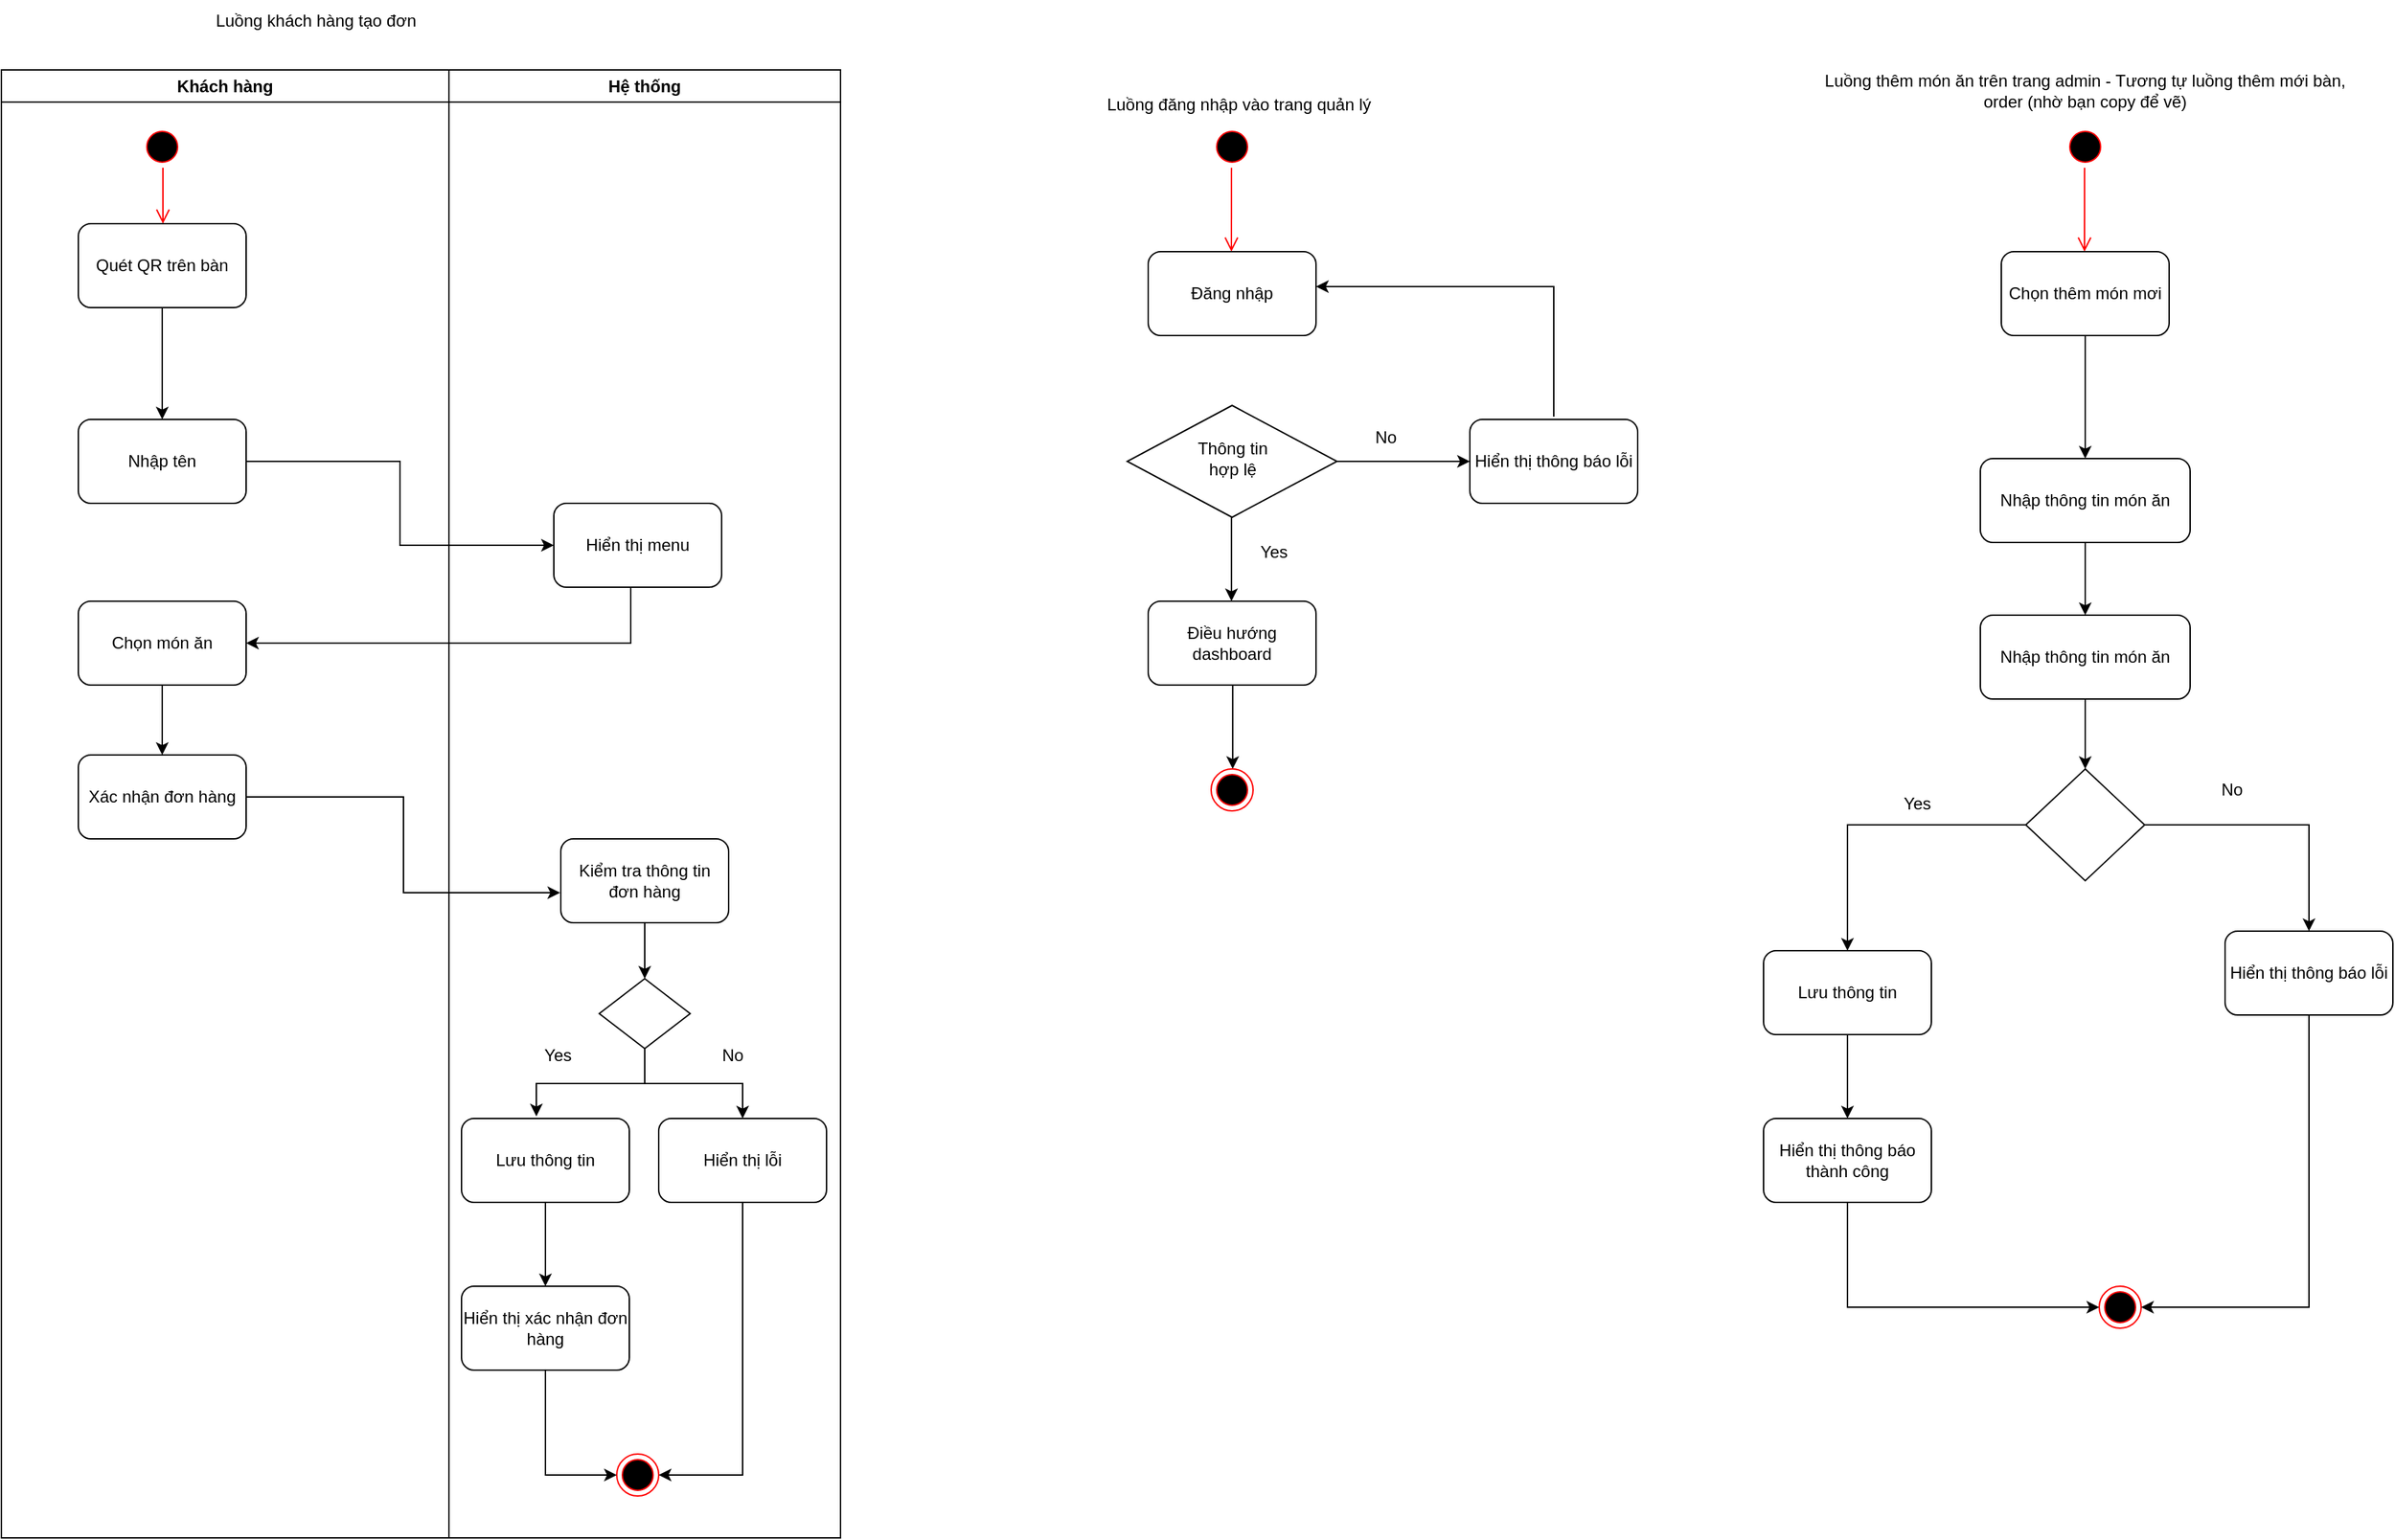 <mxfile version="24.7.17">
  <diagram name="Page-1" id="e7e014a7-5840-1c2e-5031-d8a46d1fe8dd">
    <mxGraphModel dx="2052" dy="1388" grid="1" gridSize="10" guides="1" tooltips="1" connect="1" arrows="1" fold="1" page="1" pageScale="1" pageWidth="1169" pageHeight="826" background="none" math="0" shadow="0">
      <root>
        <mxCell id="0" />
        <mxCell id="1" parent="0" />
        <mxCell id="2qMucZgg_f5K5NUlIa36-111" value="" style="ellipse;shape=startState;fillColor=#000000;strokeColor=#ff0000;" vertex="1" parent="1">
          <mxGeometry x="1585" y="190" width="30" height="30" as="geometry" />
        </mxCell>
        <mxCell id="2qMucZgg_f5K5NUlIa36-113" value="" style="edgeStyle=elbowEdgeStyle;elbow=horizontal;verticalAlign=bottom;endArrow=open;endSize=8;strokeColor=#FF0000;endFill=1;rounded=0;entryX=0.5;entryY=0;entryDx=0;entryDy=0;" edge="1" parent="1">
          <mxGeometry x="40" y="20" as="geometry">
            <mxPoint x="1599.55" y="280" as="targetPoint" />
            <mxPoint x="1599.55" y="220" as="sourcePoint" />
          </mxGeometry>
        </mxCell>
        <mxCell id="2qMucZgg_f5K5NUlIa36-114" value="" style="rhombus;whiteSpace=wrap;html=1;" vertex="1" parent="1">
          <mxGeometry x="1525" y="390" width="150" height="80" as="geometry" />
        </mxCell>
        <mxCell id="2qMucZgg_f5K5NUlIa36-115" value="Thông tin hợp lệ" style="text;html=1;align=center;verticalAlign=middle;whiteSpace=wrap;rounded=0;" vertex="1" parent="1">
          <mxGeometry x="1562.5" y="413" width="75" height="30" as="geometry" />
        </mxCell>
        <mxCell id="2qMucZgg_f5K5NUlIa36-116" value="Điều hướng dashboard" style="rounded=1;whiteSpace=wrap;html=1;" vertex="1" parent="1">
          <mxGeometry x="1540" y="530" width="120" height="60" as="geometry" />
        </mxCell>
        <mxCell id="2qMucZgg_f5K5NUlIa36-108" value="" style="ellipse;shape=endState;fillColor=#000000;strokeColor=#ff0000" vertex="1" parent="1">
          <mxGeometry x="2220" y="1020" width="30" height="30" as="geometry" />
        </mxCell>
        <mxCell id="2qMucZgg_f5K5NUlIa36-118" value="" style="edgeStyle=orthogonalEdgeStyle;rounded=0;orthogonalLoop=1;jettySize=auto;html=1;endArrow=classic;endFill=1;entryX=0.5;entryY=0;entryDx=0;entryDy=0;" edge="1" parent="1">
          <mxGeometry relative="1" as="geometry">
            <mxPoint x="1599.55" y="470" as="sourcePoint" />
            <mxPoint x="1599.55" y="530" as="targetPoint" />
          </mxGeometry>
        </mxCell>
        <mxCell id="2qMucZgg_f5K5NUlIa36-119" value="" style="edgeStyle=orthogonalEdgeStyle;rounded=0;orthogonalLoop=1;jettySize=auto;html=1;endArrow=classic;endFill=1;entryX=0.5;entryY=0;entryDx=0;entryDy=0;" edge="1" parent="1">
          <mxGeometry relative="1" as="geometry">
            <mxPoint x="1600.41" y="590" as="sourcePoint" />
            <mxPoint x="1600.41" y="650" as="targetPoint" />
          </mxGeometry>
        </mxCell>
        <mxCell id="2qMucZgg_f5K5NUlIa36-120" value="Yes" style="text;html=1;align=center;verticalAlign=middle;whiteSpace=wrap;rounded=0;" vertex="1" parent="1">
          <mxGeometry x="1600" y="480" width="60" height="30" as="geometry" />
        </mxCell>
        <mxCell id="2qMucZgg_f5K5NUlIa36-121" value="Hiển thị thông báo lỗi" style="rounded=1;whiteSpace=wrap;html=1;" vertex="1" parent="1">
          <mxGeometry x="1770" y="400" width="120" height="60" as="geometry" />
        </mxCell>
        <mxCell id="2qMucZgg_f5K5NUlIa36-122" value="" style="edgeStyle=orthogonalEdgeStyle;rounded=0;orthogonalLoop=1;jettySize=auto;html=1;endArrow=classic;endFill=1;entryX=0;entryY=0.5;entryDx=0;entryDy=0;exitX=1;exitY=0.5;exitDx=0;exitDy=0;" edge="1" parent="1" source="2qMucZgg_f5K5NUlIa36-114" target="2qMucZgg_f5K5NUlIa36-121">
          <mxGeometry relative="1" as="geometry">
            <mxPoint x="1690" y="430" as="sourcePoint" />
            <mxPoint x="1690" y="490" as="targetPoint" />
            <Array as="points" />
          </mxGeometry>
        </mxCell>
        <mxCell id="2qMucZgg_f5K5NUlIa36-123" value="No" style="text;html=1;align=center;verticalAlign=middle;whiteSpace=wrap;rounded=0;" vertex="1" parent="1">
          <mxGeometry x="1680" y="398" width="60" height="30" as="geometry" />
        </mxCell>
        <mxCell id="2qMucZgg_f5K5NUlIa36-124" value="" style="endArrow=classic;html=1;rounded=0;entryX=1;entryY=0.5;entryDx=0;entryDy=0;" edge="1" parent="1">
          <mxGeometry width="50" height="50" relative="1" as="geometry">
            <mxPoint x="1830" y="398" as="sourcePoint" />
            <mxPoint x="1660" y="305" as="targetPoint" />
            <Array as="points">
              <mxPoint x="1830" y="305" />
            </Array>
          </mxGeometry>
        </mxCell>
        <mxCell id="2qMucZgg_f5K5NUlIa36-125" value="Đăng nhập" style="rounded=1;whiteSpace=wrap;html=1;" vertex="1" parent="1">
          <mxGeometry x="1540" y="280" width="120" height="60" as="geometry" />
        </mxCell>
        <mxCell id="2qMucZgg_f5K5NUlIa36-128" value="Luồng đăng nhập vào trang quản lý" style="text;html=1;align=center;verticalAlign=middle;whiteSpace=wrap;rounded=0;" vertex="1" parent="1">
          <mxGeometry x="1490" y="160" width="230" height="30" as="geometry" />
        </mxCell>
        <mxCell id="2qMucZgg_f5K5NUlIa36-129" value="" style="ellipse;shape=startState;fillColor=#000000;strokeColor=#ff0000;" vertex="1" parent="1">
          <mxGeometry x="2195" y="190" width="30" height="30" as="geometry" />
        </mxCell>
        <mxCell id="2qMucZgg_f5K5NUlIa36-130" value="" style="edgeStyle=elbowEdgeStyle;elbow=horizontal;verticalAlign=bottom;endArrow=open;endSize=8;strokeColor=#FF0000;endFill=1;rounded=0;entryX=0.5;entryY=0;entryDx=0;entryDy=0;" edge="1" parent="1">
          <mxGeometry x="40" y="20" as="geometry">
            <mxPoint x="2209.55" y="280" as="targetPoint" />
            <mxPoint x="2209.55" y="220" as="sourcePoint" />
          </mxGeometry>
        </mxCell>
        <mxCell id="2qMucZgg_f5K5NUlIa36-146" value="" style="edgeStyle=orthogonalEdgeStyle;rounded=0;orthogonalLoop=1;jettySize=auto;html=1;" edge="1" parent="1" source="2qMucZgg_f5K5NUlIa36-133" target="2qMucZgg_f5K5NUlIa36-145">
          <mxGeometry relative="1" as="geometry" />
        </mxCell>
        <mxCell id="2qMucZgg_f5K5NUlIa36-133" value="Nhập thông tin món ăn" style="rounded=1;whiteSpace=wrap;html=1;" vertex="1" parent="1">
          <mxGeometry x="2135" y="428" width="150" height="60" as="geometry" />
        </mxCell>
        <mxCell id="2qMucZgg_f5K5NUlIa36-144" value="" style="edgeStyle=orthogonalEdgeStyle;rounded=0;orthogonalLoop=1;jettySize=auto;html=1;" edge="1" parent="1" source="2qMucZgg_f5K5NUlIa36-142" target="2qMucZgg_f5K5NUlIa36-133">
          <mxGeometry relative="1" as="geometry" />
        </mxCell>
        <mxCell id="2qMucZgg_f5K5NUlIa36-142" value="Chọn thêm món mơi" style="rounded=1;whiteSpace=wrap;html=1;" vertex="1" parent="1">
          <mxGeometry x="2150" y="280" width="120" height="60" as="geometry" />
        </mxCell>
        <mxCell id="2qMucZgg_f5K5NUlIa36-143" value="Luồng thêm món ăn trên trang admin - Tương tự luồng thêm mới bàn, order (nhờ bạn copy để vẽ)" style="text;html=1;align=center;verticalAlign=middle;whiteSpace=wrap;rounded=0;" vertex="1" parent="1">
          <mxGeometry x="2020" y="150" width="380" height="30" as="geometry" />
        </mxCell>
        <mxCell id="2qMucZgg_f5K5NUlIa36-149" value="" style="edgeStyle=orthogonalEdgeStyle;rounded=0;orthogonalLoop=1;jettySize=auto;html=1;" edge="1" parent="1" source="2qMucZgg_f5K5NUlIa36-145" target="2qMucZgg_f5K5NUlIa36-148">
          <mxGeometry relative="1" as="geometry" />
        </mxCell>
        <mxCell id="2qMucZgg_f5K5NUlIa36-145" value="Nhập thông tin món ăn" style="rounded=1;whiteSpace=wrap;html=1;" vertex="1" parent="1">
          <mxGeometry x="2135" y="540" width="150" height="60" as="geometry" />
        </mxCell>
        <mxCell id="2qMucZgg_f5K5NUlIa36-148" value="" style="rhombus;whiteSpace=wrap;html=1;" vertex="1" parent="1">
          <mxGeometry x="2167.5" y="650" width="85" height="80" as="geometry" />
        </mxCell>
        <mxCell id="2qMucZgg_f5K5NUlIa36-160" value="" style="edgeStyle=orthogonalEdgeStyle;rounded=0;orthogonalLoop=1;jettySize=auto;html=1;" edge="1" parent="1" source="2qMucZgg_f5K5NUlIa36-151" target="2qMucZgg_f5K5NUlIa36-153">
          <mxGeometry relative="1" as="geometry" />
        </mxCell>
        <mxCell id="2qMucZgg_f5K5NUlIa36-151" value="Lưu thông tin" style="rounded=1;whiteSpace=wrap;html=1;" vertex="1" parent="1">
          <mxGeometry x="1980" y="780" width="120" height="60" as="geometry" />
        </mxCell>
        <mxCell id="2qMucZgg_f5K5NUlIa36-152" value="Hiển thị thông báo lỗi" style="rounded=1;whiteSpace=wrap;html=1;" vertex="1" parent="1">
          <mxGeometry x="2310" y="766" width="120" height="60" as="geometry" />
        </mxCell>
        <mxCell id="2qMucZgg_f5K5NUlIa36-153" value="Hiển thị thông báo thành công" style="rounded=1;whiteSpace=wrap;html=1;" vertex="1" parent="1">
          <mxGeometry x="1980" y="900" width="120" height="60" as="geometry" />
        </mxCell>
        <mxCell id="2qMucZgg_f5K5NUlIa36-155" value="" style="endArrow=classic;html=1;rounded=0;exitX=0;exitY=0.5;exitDx=0;exitDy=0;entryX=0.5;entryY=0;entryDx=0;entryDy=0;" edge="1" parent="1" source="2qMucZgg_f5K5NUlIa36-148" target="2qMucZgg_f5K5NUlIa36-151">
          <mxGeometry width="50" height="50" relative="1" as="geometry">
            <mxPoint x="2160" y="690" as="sourcePoint" />
            <mxPoint x="2040" y="770" as="targetPoint" />
            <Array as="points">
              <mxPoint x="2040" y="690" />
            </Array>
          </mxGeometry>
        </mxCell>
        <mxCell id="2qMucZgg_f5K5NUlIa36-156" value="" style="endArrow=classic;html=1;rounded=0;entryX=0.5;entryY=0;entryDx=0;entryDy=0;exitX=1;exitY=0.5;exitDx=0;exitDy=0;" edge="1" parent="1" source="2qMucZgg_f5K5NUlIa36-148" target="2qMucZgg_f5K5NUlIa36-152">
          <mxGeometry width="50" height="50" relative="1" as="geometry">
            <mxPoint x="2200" y="820" as="sourcePoint" />
            <mxPoint x="2040" y="810" as="targetPoint" />
            <Array as="points">
              <mxPoint x="2370" y="690" />
            </Array>
          </mxGeometry>
        </mxCell>
        <mxCell id="2qMucZgg_f5K5NUlIa36-157" value="" style="ellipse;shape=endState;fillColor=#000000;strokeColor=#ff0000" vertex="1" parent="1">
          <mxGeometry x="1585" y="650" width="30" height="30" as="geometry" />
        </mxCell>
        <mxCell id="2qMucZgg_f5K5NUlIa36-158" value="Yes" style="text;html=1;align=center;verticalAlign=middle;whiteSpace=wrap;rounded=0;" vertex="1" parent="1">
          <mxGeometry x="2060" y="660" width="60" height="30" as="geometry" />
        </mxCell>
        <mxCell id="2qMucZgg_f5K5NUlIa36-159" value="No" style="text;html=1;align=center;verticalAlign=middle;whiteSpace=wrap;rounded=0;" vertex="1" parent="1">
          <mxGeometry x="2285" y="650" width="60" height="30" as="geometry" />
        </mxCell>
        <mxCell id="2qMucZgg_f5K5NUlIa36-161" value="" style="endArrow=classic;html=1;rounded=0;entryX=0;entryY=0.5;entryDx=0;entryDy=0;exitX=0.5;exitY=1;exitDx=0;exitDy=0;" edge="1" parent="1" source="2qMucZgg_f5K5NUlIa36-153" target="2qMucZgg_f5K5NUlIa36-108">
          <mxGeometry width="50" height="50" relative="1" as="geometry">
            <mxPoint x="2020" y="780" as="sourcePoint" />
            <mxPoint x="2200" y="1020" as="targetPoint" />
            <Array as="points">
              <mxPoint x="2040" y="1035" />
            </Array>
          </mxGeometry>
        </mxCell>
        <mxCell id="2qMucZgg_f5K5NUlIa36-162" value="" style="endArrow=classic;html=1;rounded=0;entryX=1;entryY=0.5;entryDx=0;entryDy=0;exitX=0.5;exitY=1;exitDx=0;exitDy=0;" edge="1" parent="1" source="2qMucZgg_f5K5NUlIa36-152" target="2qMucZgg_f5K5NUlIa36-108">
          <mxGeometry width="50" height="50" relative="1" as="geometry">
            <mxPoint x="2020" y="780" as="sourcePoint" />
            <mxPoint x="2070" y="730" as="targetPoint" />
            <Array as="points">
              <mxPoint x="2370" y="1035" />
            </Array>
          </mxGeometry>
        </mxCell>
        <mxCell id="2qMucZgg_f5K5NUlIa36-163" value="Khách hàng" style="swimlane;whiteSpace=wrap" vertex="1" parent="1">
          <mxGeometry x="720" y="150" width="320" height="1050" as="geometry" />
        </mxCell>
        <mxCell id="2qMucZgg_f5K5NUlIa36-164" value="" style="ellipse;shape=startState;fillColor=#000000;strokeColor=#ff0000;" vertex="1" parent="2qMucZgg_f5K5NUlIa36-163">
          <mxGeometry x="100" y="40" width="30" height="30" as="geometry" />
        </mxCell>
        <mxCell id="2qMucZgg_f5K5NUlIa36-165" value="" style="edgeStyle=elbowEdgeStyle;elbow=horizontal;verticalAlign=bottom;endArrow=open;endSize=8;strokeColor=#FF0000;endFill=1;rounded=0" edge="1" parent="2qMucZgg_f5K5NUlIa36-163" source="2qMucZgg_f5K5NUlIa36-164">
          <mxGeometry x="100" y="40" as="geometry">
            <mxPoint x="115.556" y="110" as="targetPoint" />
          </mxGeometry>
        </mxCell>
        <mxCell id="2qMucZgg_f5K5NUlIa36-230" value="" style="edgeStyle=orthogonalEdgeStyle;rounded=0;orthogonalLoop=1;jettySize=auto;html=1;" edge="1" parent="2qMucZgg_f5K5NUlIa36-163" source="2qMucZgg_f5K5NUlIa36-194" target="2qMucZgg_f5K5NUlIa36-196">
          <mxGeometry relative="1" as="geometry" />
        </mxCell>
        <mxCell id="2qMucZgg_f5K5NUlIa36-194" value="Quét QR trên bàn" style="rounded=1;whiteSpace=wrap;html=1;" vertex="1" parent="2qMucZgg_f5K5NUlIa36-163">
          <mxGeometry x="55" y="110" width="120" height="60" as="geometry" />
        </mxCell>
        <mxCell id="2qMucZgg_f5K5NUlIa36-196" value="Nhập tên" style="rounded=1;whiteSpace=wrap;html=1;" vertex="1" parent="2qMucZgg_f5K5NUlIa36-163">
          <mxGeometry x="55" y="250" width="120" height="60" as="geometry" />
        </mxCell>
        <mxCell id="2qMucZgg_f5K5NUlIa36-219" value="" style="edgeStyle=orthogonalEdgeStyle;rounded=0;orthogonalLoop=1;jettySize=auto;html=1;" edge="1" parent="2qMucZgg_f5K5NUlIa36-163" source="2qMucZgg_f5K5NUlIa36-198" target="2qMucZgg_f5K5NUlIa36-199">
          <mxGeometry relative="1" as="geometry" />
        </mxCell>
        <mxCell id="2qMucZgg_f5K5NUlIa36-198" value="Chọn món ăn" style="rounded=1;whiteSpace=wrap;html=1;" vertex="1" parent="2qMucZgg_f5K5NUlIa36-163">
          <mxGeometry x="55" y="380" width="120" height="60" as="geometry" />
        </mxCell>
        <mxCell id="2qMucZgg_f5K5NUlIa36-199" value="Xác nhận đơn hàng" style="rounded=1;whiteSpace=wrap;html=1;" vertex="1" parent="2qMucZgg_f5K5NUlIa36-163">
          <mxGeometry x="55" y="490" width="120" height="60" as="geometry" />
        </mxCell>
        <mxCell id="2qMucZgg_f5K5NUlIa36-172" value="Hệ thống" style="swimlane;whiteSpace=wrap" vertex="1" parent="1">
          <mxGeometry x="1040" y="150" width="280" height="1050" as="geometry" />
        </mxCell>
        <mxCell id="2qMucZgg_f5K5NUlIa36-191" value="" style="ellipse;shape=endState;fillColor=#000000;strokeColor=#ff0000" vertex="1" parent="2qMucZgg_f5K5NUlIa36-172">
          <mxGeometry x="120" y="990" width="30" height="30" as="geometry" />
        </mxCell>
        <mxCell id="2qMucZgg_f5K5NUlIa36-197" value="Hiển thị menu" style="rounded=1;whiteSpace=wrap;html=1;" vertex="1" parent="2qMucZgg_f5K5NUlIa36-172">
          <mxGeometry x="75" y="310" width="120" height="60" as="geometry" />
        </mxCell>
        <mxCell id="2qMucZgg_f5K5NUlIa36-221" value="" style="edgeStyle=orthogonalEdgeStyle;rounded=0;orthogonalLoop=1;jettySize=auto;html=1;" edge="1" parent="2qMucZgg_f5K5NUlIa36-172" source="2qMucZgg_f5K5NUlIa36-201" target="2qMucZgg_f5K5NUlIa36-202">
          <mxGeometry relative="1" as="geometry" />
        </mxCell>
        <mxCell id="2qMucZgg_f5K5NUlIa36-201" value="Kiểm tra thông tin đơn hàng" style="rounded=1;whiteSpace=wrap;html=1;" vertex="1" parent="2qMucZgg_f5K5NUlIa36-172">
          <mxGeometry x="80" y="550" width="120" height="60" as="geometry" />
        </mxCell>
        <mxCell id="2qMucZgg_f5K5NUlIa36-222" value="" style="edgeStyle=orthogonalEdgeStyle;rounded=0;orthogonalLoop=1;jettySize=auto;html=1;entryX=0.446;entryY=-0.025;entryDx=0;entryDy=0;entryPerimeter=0;" edge="1" parent="2qMucZgg_f5K5NUlIa36-172" source="2qMucZgg_f5K5NUlIa36-202" target="2qMucZgg_f5K5NUlIa36-205">
          <mxGeometry relative="1" as="geometry" />
        </mxCell>
        <mxCell id="2qMucZgg_f5K5NUlIa36-223" style="edgeStyle=orthogonalEdgeStyle;rounded=0;orthogonalLoop=1;jettySize=auto;html=1;entryX=0.5;entryY=0;entryDx=0;entryDy=0;" edge="1" parent="2qMucZgg_f5K5NUlIa36-172" source="2qMucZgg_f5K5NUlIa36-202" target="2qMucZgg_f5K5NUlIa36-206">
          <mxGeometry relative="1" as="geometry" />
        </mxCell>
        <mxCell id="2qMucZgg_f5K5NUlIa36-202" value="" style="rhombus;whiteSpace=wrap;html=1;" vertex="1" parent="2qMucZgg_f5K5NUlIa36-172">
          <mxGeometry x="107.5" y="650" width="65" height="50" as="geometry" />
        </mxCell>
        <mxCell id="2qMucZgg_f5K5NUlIa36-227" value="" style="edgeStyle=orthogonalEdgeStyle;rounded=0;orthogonalLoop=1;jettySize=auto;html=1;" edge="1" parent="2qMucZgg_f5K5NUlIa36-172" source="2qMucZgg_f5K5NUlIa36-205" target="2qMucZgg_f5K5NUlIa36-207">
          <mxGeometry relative="1" as="geometry" />
        </mxCell>
        <mxCell id="2qMucZgg_f5K5NUlIa36-205" value="Lưu thông tin" style="rounded=1;whiteSpace=wrap;html=1;" vertex="1" parent="2qMucZgg_f5K5NUlIa36-172">
          <mxGeometry x="9" y="750" width="120" height="60" as="geometry" />
        </mxCell>
        <mxCell id="2qMucZgg_f5K5NUlIa36-226" style="edgeStyle=orthogonalEdgeStyle;rounded=0;orthogonalLoop=1;jettySize=auto;html=1;entryX=1;entryY=0.5;entryDx=0;entryDy=0;" edge="1" parent="2qMucZgg_f5K5NUlIa36-172" source="2qMucZgg_f5K5NUlIa36-206" target="2qMucZgg_f5K5NUlIa36-191">
          <mxGeometry relative="1" as="geometry" />
        </mxCell>
        <mxCell id="2qMucZgg_f5K5NUlIa36-206" value="Hiển thị lỗi" style="rounded=1;whiteSpace=wrap;html=1;" vertex="1" parent="2qMucZgg_f5K5NUlIa36-172">
          <mxGeometry x="150" y="750" width="120" height="60" as="geometry" />
        </mxCell>
        <mxCell id="2qMucZgg_f5K5NUlIa36-228" style="edgeStyle=orthogonalEdgeStyle;rounded=0;orthogonalLoop=1;jettySize=auto;html=1;entryX=0;entryY=0.5;entryDx=0;entryDy=0;" edge="1" parent="2qMucZgg_f5K5NUlIa36-172" source="2qMucZgg_f5K5NUlIa36-207" target="2qMucZgg_f5K5NUlIa36-191">
          <mxGeometry relative="1" as="geometry" />
        </mxCell>
        <mxCell id="2qMucZgg_f5K5NUlIa36-207" value="Hiển thị xác nhận đơn hàng" style="rounded=1;whiteSpace=wrap;html=1;" vertex="1" parent="2qMucZgg_f5K5NUlIa36-172">
          <mxGeometry x="9" y="870" width="120" height="60" as="geometry" />
        </mxCell>
        <mxCell id="2qMucZgg_f5K5NUlIa36-224" value="Yes" style="text;html=1;align=center;verticalAlign=middle;whiteSpace=wrap;rounded=0;" vertex="1" parent="2qMucZgg_f5K5NUlIa36-172">
          <mxGeometry x="47.5" y="690" width="60" height="30" as="geometry" />
        </mxCell>
        <mxCell id="2qMucZgg_f5K5NUlIa36-225" value="No" style="text;html=1;align=center;verticalAlign=middle;whiteSpace=wrap;rounded=0;" vertex="1" parent="2qMucZgg_f5K5NUlIa36-172">
          <mxGeometry x="172.5" y="690" width="60" height="30" as="geometry" />
        </mxCell>
        <mxCell id="2qMucZgg_f5K5NUlIa36-193" value="Luồng khách hàng tạo đơn" style="text;html=1;align=center;verticalAlign=middle;whiteSpace=wrap;rounded=0;" vertex="1" parent="1">
          <mxGeometry x="830" y="100" width="230" height="30" as="geometry" />
        </mxCell>
        <mxCell id="2qMucZgg_f5K5NUlIa36-220" value="" style="edgeStyle=orthogonalEdgeStyle;rounded=0;orthogonalLoop=1;jettySize=auto;html=1;entryX=-0.004;entryY=0.642;entryDx=0;entryDy=0;entryPerimeter=0;exitX=1;exitY=0.5;exitDx=0;exitDy=0;" edge="1" parent="1" source="2qMucZgg_f5K5NUlIa36-199" target="2qMucZgg_f5K5NUlIa36-201">
          <mxGeometry relative="1" as="geometry">
            <mxPoint x="845" y="600" as="sourcePoint" />
            <mxPoint x="845" y="650" as="targetPoint" />
          </mxGeometry>
        </mxCell>
        <mxCell id="2qMucZgg_f5K5NUlIa36-231" style="edgeStyle=orthogonalEdgeStyle;rounded=0;orthogonalLoop=1;jettySize=auto;html=1;entryX=0;entryY=0.5;entryDx=0;entryDy=0;" edge="1" parent="1" source="2qMucZgg_f5K5NUlIa36-196" target="2qMucZgg_f5K5NUlIa36-197">
          <mxGeometry relative="1" as="geometry" />
        </mxCell>
        <mxCell id="2qMucZgg_f5K5NUlIa36-232" style="edgeStyle=orthogonalEdgeStyle;rounded=0;orthogonalLoop=1;jettySize=auto;html=1;entryX=1;entryY=0.5;entryDx=0;entryDy=0;" edge="1" parent="1" source="2qMucZgg_f5K5NUlIa36-197" target="2qMucZgg_f5K5NUlIa36-198">
          <mxGeometry relative="1" as="geometry">
            <Array as="points">
              <mxPoint x="1170" y="560" />
            </Array>
          </mxGeometry>
        </mxCell>
      </root>
    </mxGraphModel>
  </diagram>
</mxfile>
